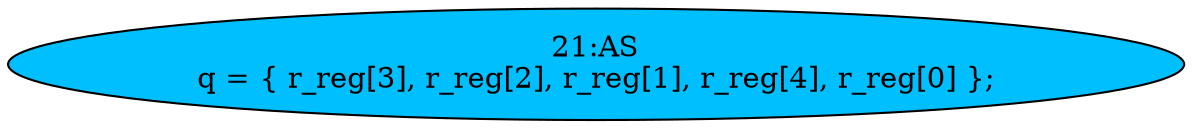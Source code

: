 strict digraph "" {
	node [label="\N"];
	"21:AS"	[ast="<pyverilog.vparser.ast.Assign object at 0x7fe43df5a0d0>",
		def_var="['q']",
		fillcolor=deepskyblue,
		label="21:AS
q = { r_reg[3], r_reg[2], r_reg[1], r_reg[4], r_reg[0] };",
		statements="[]",
		style=filled,
		typ=Assign,
		use_var="['r_reg', 'r_reg', 'r_reg', 'r_reg', 'r_reg']"];
}
